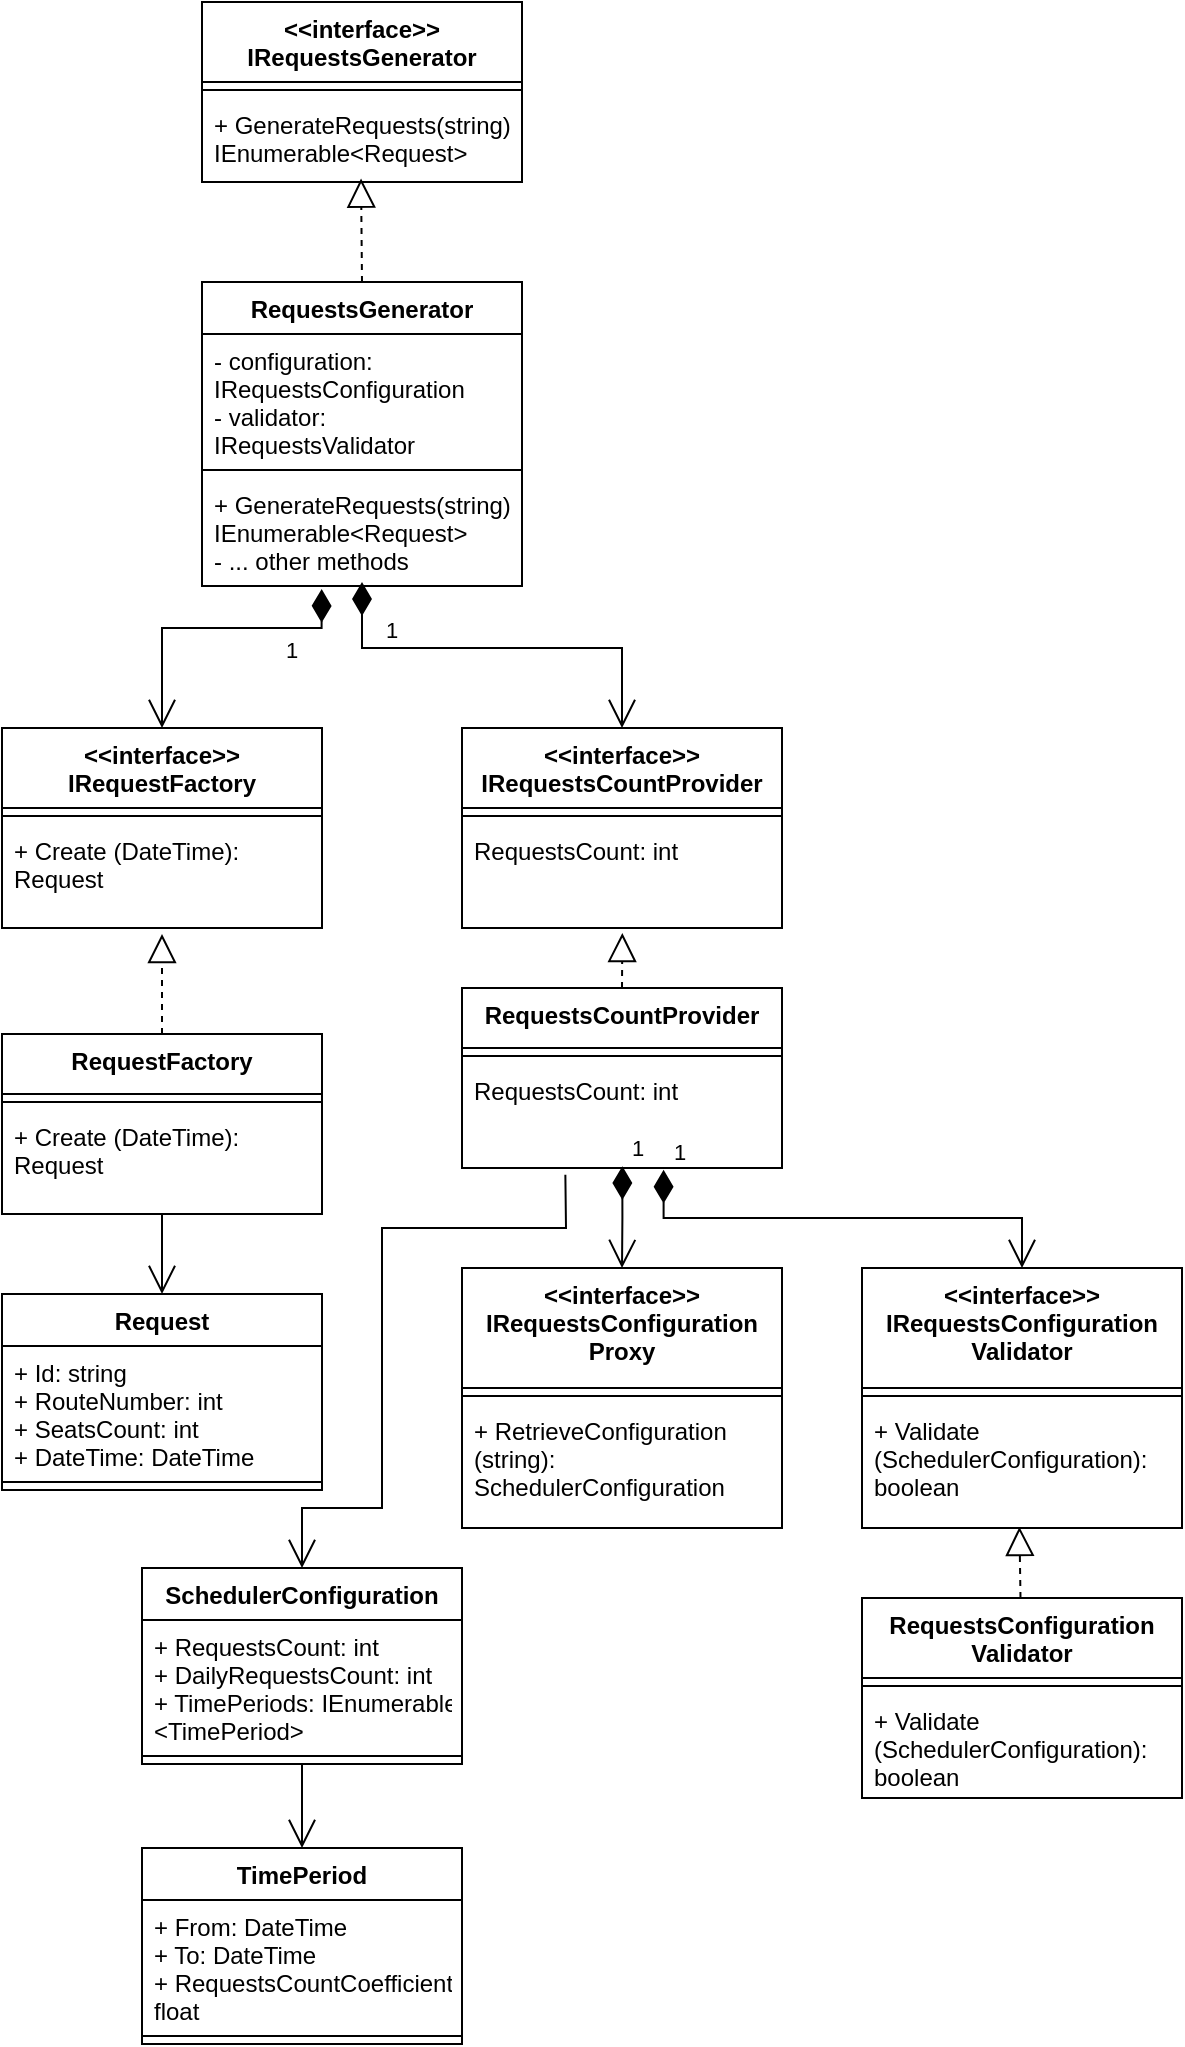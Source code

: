 <mxfile version="20.2.3" type="device"><diagram id="C5RBs43oDa-KdzZeNtuy" name="Page-1"><mxGraphModel dx="2400" dy="995" grid="1" gridSize="10" guides="1" tooltips="1" connect="1" arrows="1" fold="1" page="1" pageScale="1" pageWidth="1169" pageHeight="1654" math="0" shadow="0"><root><mxCell id="WIyWlLk6GJQsqaUBKTNV-0"/><mxCell id="WIyWlLk6GJQsqaUBKTNV-1" parent="WIyWlLk6GJQsqaUBKTNV-0"/><mxCell id="yllveHg9sZ3M6ZhNVliK-0" value="&lt;&lt;interface&gt;&gt;&#10;IRequestsGenerator" style="swimlane;fontStyle=1;align=center;verticalAlign=top;childLayout=stackLayout;horizontal=1;startSize=40;horizontalStack=0;resizeParent=1;resizeParentMax=0;resizeLast=0;collapsible=1;marginBottom=0;" parent="WIyWlLk6GJQsqaUBKTNV-1" vertex="1"><mxGeometry x="890" y="827" width="160" height="90" as="geometry"/></mxCell><mxCell id="yllveHg9sZ3M6ZhNVliK-2" value="" style="line;strokeWidth=1;fillColor=none;align=left;verticalAlign=middle;spacingTop=-1;spacingLeft=3;spacingRight=3;rotatable=0;labelPosition=right;points=[];portConstraint=eastwest;" parent="yllveHg9sZ3M6ZhNVliK-0" vertex="1"><mxGeometry y="40" width="160" height="8" as="geometry"/></mxCell><mxCell id="yllveHg9sZ3M6ZhNVliK-3" value="+ GenerateRequests(string): &#10;IEnumerable&lt;Request&gt;" style="text;strokeColor=none;fillColor=none;align=left;verticalAlign=top;spacingLeft=4;spacingRight=4;overflow=hidden;rotatable=0;points=[[0,0.5],[1,0.5]];portConstraint=eastwest;" parent="yllveHg9sZ3M6ZhNVliK-0" vertex="1"><mxGeometry y="48" width="160" height="42" as="geometry"/></mxCell><mxCell id="yllveHg9sZ3M6ZhNVliK-4" value="RequestsGenerator" style="swimlane;fontStyle=1;align=center;verticalAlign=top;childLayout=stackLayout;horizontal=1;startSize=26;horizontalStack=0;resizeParent=1;resizeParentMax=0;resizeLast=0;collapsible=1;marginBottom=0;" parent="WIyWlLk6GJQsqaUBKTNV-1" vertex="1"><mxGeometry x="890" y="967" width="160" height="152" as="geometry"/></mxCell><mxCell id="yllveHg9sZ3M6ZhNVliK-5" value="- configuration: &#10;IRequestsConfiguration&#10;- validator:&#10;IRequestsValidator" style="text;strokeColor=none;fillColor=none;align=left;verticalAlign=top;spacingLeft=4;spacingRight=4;overflow=hidden;rotatable=0;points=[[0,0.5],[1,0.5]];portConstraint=eastwest;" parent="yllveHg9sZ3M6ZhNVliK-4" vertex="1"><mxGeometry y="26" width="160" height="64" as="geometry"/></mxCell><mxCell id="yllveHg9sZ3M6ZhNVliK-6" value="" style="line;strokeWidth=1;fillColor=none;align=left;verticalAlign=middle;spacingTop=-1;spacingLeft=3;spacingRight=3;rotatable=0;labelPosition=right;points=[];portConstraint=eastwest;" parent="yllveHg9sZ3M6ZhNVliK-4" vertex="1"><mxGeometry y="90" width="160" height="8" as="geometry"/></mxCell><mxCell id="yllveHg9sZ3M6ZhNVliK-7" value="+ GenerateRequests(string):&#10;IEnumerable&lt;Request&gt;&#10;- ... other methods" style="text;strokeColor=none;fillColor=none;align=left;verticalAlign=top;spacingLeft=4;spacingRight=4;overflow=hidden;rotatable=0;points=[[0,0.5],[1,0.5]];portConstraint=eastwest;" parent="yllveHg9sZ3M6ZhNVliK-4" vertex="1"><mxGeometry y="98" width="160" height="54" as="geometry"/></mxCell><mxCell id="yllveHg9sZ3M6ZhNVliK-9" value="" style="endArrow=block;dashed=1;endFill=0;endSize=12;html=1;rounded=0;entryX=0.497;entryY=0.959;entryDx=0;entryDy=0;entryPerimeter=0;exitX=0.5;exitY=0;exitDx=0;exitDy=0;" parent="WIyWlLk6GJQsqaUBKTNV-1" source="yllveHg9sZ3M6ZhNVliK-4" target="yllveHg9sZ3M6ZhNVliK-3" edge="1"><mxGeometry width="160" relative="1" as="geometry"><mxPoint x="1040" y="1117" as="sourcePoint"/><mxPoint x="1200" y="1117" as="targetPoint"/></mxGeometry></mxCell><mxCell id="yllveHg9sZ3M6ZhNVliK-10" value="&lt;&lt;interface&gt;&gt;&#10;IRequestsConfiguration&#10;Proxy" style="swimlane;fontStyle=1;align=center;verticalAlign=top;childLayout=stackLayout;horizontal=1;startSize=60;horizontalStack=0;resizeParent=1;resizeParentMax=0;resizeLast=0;collapsible=1;marginBottom=0;" parent="WIyWlLk6GJQsqaUBKTNV-1" vertex="1"><mxGeometry x="1020" y="1460" width="160" height="130" as="geometry"/></mxCell><mxCell id="yllveHg9sZ3M6ZhNVliK-12" value="" style="line;strokeWidth=1;fillColor=none;align=left;verticalAlign=middle;spacingTop=-1;spacingLeft=3;spacingRight=3;rotatable=0;labelPosition=right;points=[];portConstraint=eastwest;" parent="yllveHg9sZ3M6ZhNVliK-10" vertex="1"><mxGeometry y="60" width="160" height="8" as="geometry"/></mxCell><mxCell id="yllveHg9sZ3M6ZhNVliK-13" value="+ RetrieveConfiguration&#10;(string): &#10;SchedulerConfiguration" style="text;strokeColor=none;fillColor=none;align=left;verticalAlign=top;spacingLeft=4;spacingRight=4;overflow=hidden;rotatable=0;points=[[0,0.5],[1,0.5]];portConstraint=eastwest;" parent="yllveHg9sZ3M6ZhNVliK-10" vertex="1"><mxGeometry y="68" width="160" height="62" as="geometry"/></mxCell><mxCell id="yllveHg9sZ3M6ZhNVliK-14" value="1" style="endArrow=open;html=1;endSize=12;startArrow=diamondThin;startSize=14;startFill=1;edgeStyle=orthogonalEdgeStyle;align=left;verticalAlign=bottom;rounded=0;entryX=0.5;entryY=0;entryDx=0;entryDy=0;" parent="WIyWlLk6GJQsqaUBKTNV-1" target="wgTP1tdwZQEl5T4USErH-13" edge="1"><mxGeometry x="-0.576" relative="1" as="geometry"><mxPoint x="970" y="1117" as="sourcePoint"/><mxPoint x="1200" y="1137" as="targetPoint"/><mxPoint as="offset"/><Array as="points"><mxPoint x="970" y="1150"/><mxPoint x="1100" y="1150"/></Array></mxGeometry></mxCell><mxCell id="yllveHg9sZ3M6ZhNVliK-19" value="Request" style="swimlane;fontStyle=1;align=center;verticalAlign=top;childLayout=stackLayout;horizontal=1;startSize=26;horizontalStack=0;resizeParent=1;resizeParentMax=0;resizeLast=0;collapsible=1;marginBottom=0;" parent="WIyWlLk6GJQsqaUBKTNV-1" vertex="1"><mxGeometry x="790" y="1473" width="160" height="98" as="geometry"/></mxCell><mxCell id="yllveHg9sZ3M6ZhNVliK-20" value="+ Id: string&#10;+ RouteNumber: int&#10;+ SeatsCount: int&#10;+ DateTime: DateTime" style="text;strokeColor=none;fillColor=none;align=left;verticalAlign=top;spacingLeft=4;spacingRight=4;overflow=hidden;rotatable=0;points=[[0,0.5],[1,0.5]];portConstraint=eastwest;" parent="yllveHg9sZ3M6ZhNVliK-19" vertex="1"><mxGeometry y="26" width="160" height="64" as="geometry"/></mxCell><mxCell id="yllveHg9sZ3M6ZhNVliK-21" value="" style="line;strokeWidth=1;fillColor=none;align=left;verticalAlign=middle;spacingTop=-1;spacingLeft=3;spacingRight=3;rotatable=0;labelPosition=right;points=[];portConstraint=eastwest;" parent="yllveHg9sZ3M6ZhNVliK-19" vertex="1"><mxGeometry y="90" width="160" height="8" as="geometry"/></mxCell><mxCell id="yllveHg9sZ3M6ZhNVliK-24" value="SchedulerConfiguration" style="swimlane;fontStyle=1;align=center;verticalAlign=top;childLayout=stackLayout;horizontal=1;startSize=26;horizontalStack=0;resizeParent=1;resizeParentMax=0;resizeLast=0;collapsible=1;marginBottom=0;" parent="WIyWlLk6GJQsqaUBKTNV-1" vertex="1"><mxGeometry x="860" y="1610" width="160" height="98" as="geometry"/></mxCell><mxCell id="yllveHg9sZ3M6ZhNVliK-25" value="+ RequestsCount: int&#10;+ DailyRequestsCount: int&#10;+ TimePeriods: IEnumerable&#10;&lt;TimePeriod&gt;" style="text;strokeColor=none;fillColor=none;align=left;verticalAlign=top;spacingLeft=4;spacingRight=4;overflow=hidden;rotatable=0;points=[[0,0.5],[1,0.5]];portConstraint=eastwest;" parent="yllveHg9sZ3M6ZhNVliK-24" vertex="1"><mxGeometry y="26" width="160" height="64" as="geometry"/></mxCell><mxCell id="yllveHg9sZ3M6ZhNVliK-26" value="" style="line;strokeWidth=1;fillColor=none;align=left;verticalAlign=middle;spacingTop=-1;spacingLeft=3;spacingRight=3;rotatable=0;labelPosition=right;points=[];portConstraint=eastwest;" parent="yllveHg9sZ3M6ZhNVliK-24" vertex="1"><mxGeometry y="90" width="160" height="8" as="geometry"/></mxCell><mxCell id="yllveHg9sZ3M6ZhNVliK-27" value="TimePeriod" style="swimlane;fontStyle=1;align=center;verticalAlign=top;childLayout=stackLayout;horizontal=1;startSize=26;horizontalStack=0;resizeParent=1;resizeParentMax=0;resizeLast=0;collapsible=1;marginBottom=0;" parent="WIyWlLk6GJQsqaUBKTNV-1" vertex="1"><mxGeometry x="860" y="1750" width="160" height="98" as="geometry"/></mxCell><mxCell id="yllveHg9sZ3M6ZhNVliK-28" value="+ From: DateTime&#10;+ To: DateTime&#10;+ RequestsCountCoefficient:&#10;float" style="text;strokeColor=none;fillColor=none;align=left;verticalAlign=top;spacingLeft=4;spacingRight=4;overflow=hidden;rotatable=0;points=[[0,0.5],[1,0.5]];portConstraint=eastwest;" parent="yllveHg9sZ3M6ZhNVliK-27" vertex="1"><mxGeometry y="26" width="160" height="64" as="geometry"/></mxCell><mxCell id="yllveHg9sZ3M6ZhNVliK-29" value="" style="line;strokeWidth=1;fillColor=none;align=left;verticalAlign=middle;spacingTop=-1;spacingLeft=3;spacingRight=3;rotatable=0;labelPosition=right;points=[];portConstraint=eastwest;" parent="yllveHg9sZ3M6ZhNVliK-27" vertex="1"><mxGeometry y="90" width="160" height="8" as="geometry"/></mxCell><mxCell id="yllveHg9sZ3M6ZhNVliK-30" value="" style="endArrow=open;endFill=1;endSize=12;html=1;rounded=0;exitX=0.5;exitY=1;exitDx=0;exitDy=0;entryX=0.5;entryY=0;entryDx=0;entryDy=0;" parent="WIyWlLk6GJQsqaUBKTNV-1" source="yllveHg9sZ3M6ZhNVliK-24" target="yllveHg9sZ3M6ZhNVliK-27" edge="1"><mxGeometry width="160" relative="1" as="geometry"><mxPoint x="810" y="1487" as="sourcePoint"/><mxPoint x="970" y="1487" as="targetPoint"/></mxGeometry></mxCell><mxCell id="yllveHg9sZ3M6ZhNVliK-33" value="&lt;&lt;interface&gt;&gt;&#10;IRequestsConfiguration&#10;Validator" style="swimlane;fontStyle=1;align=center;verticalAlign=top;childLayout=stackLayout;horizontal=1;startSize=60;horizontalStack=0;resizeParent=1;resizeParentMax=0;resizeLast=0;collapsible=1;marginBottom=0;" parent="WIyWlLk6GJQsqaUBKTNV-1" vertex="1"><mxGeometry x="1220" y="1460" width="160" height="130" as="geometry"/></mxCell><mxCell id="yllveHg9sZ3M6ZhNVliK-35" value="" style="line;strokeWidth=1;fillColor=none;align=left;verticalAlign=middle;spacingTop=-1;spacingLeft=3;spacingRight=3;rotatable=0;labelPosition=right;points=[];portConstraint=eastwest;" parent="yllveHg9sZ3M6ZhNVliK-33" vertex="1"><mxGeometry y="60" width="160" height="8" as="geometry"/></mxCell><mxCell id="yllveHg9sZ3M6ZhNVliK-36" value="+ Validate&#10;(SchedulerConfiguration): &#10;boolean" style="text;strokeColor=none;fillColor=none;align=left;verticalAlign=top;spacingLeft=4;spacingRight=4;overflow=hidden;rotatable=0;points=[[0,0.5],[1,0.5]];portConstraint=eastwest;" parent="yllveHg9sZ3M6ZhNVliK-33" vertex="1"><mxGeometry y="68" width="160" height="62" as="geometry"/></mxCell><mxCell id="yllveHg9sZ3M6ZhNVliK-37" value="RequestsConfiguration&#10;Validator" style="swimlane;fontStyle=1;align=center;verticalAlign=top;childLayout=stackLayout;horizontal=1;startSize=40;horizontalStack=0;resizeParent=1;resizeParentMax=0;resizeLast=0;collapsible=1;marginBottom=0;" parent="WIyWlLk6GJQsqaUBKTNV-1" vertex="1"><mxGeometry x="1220" y="1625" width="160" height="100" as="geometry"/></mxCell><mxCell id="yllveHg9sZ3M6ZhNVliK-39" value="" style="line;strokeWidth=1;fillColor=none;align=left;verticalAlign=middle;spacingTop=-1;spacingLeft=3;spacingRight=3;rotatable=0;labelPosition=right;points=[];portConstraint=eastwest;" parent="yllveHg9sZ3M6ZhNVliK-37" vertex="1"><mxGeometry y="40" width="160" height="8" as="geometry"/></mxCell><mxCell id="yllveHg9sZ3M6ZhNVliK-40" value="+ Validate&#10;(SchedulerConfiguration):&#10;boolean" style="text;strokeColor=none;fillColor=none;align=left;verticalAlign=top;spacingLeft=4;spacingRight=4;overflow=hidden;rotatable=0;points=[[0,0.5],[1,0.5]];portConstraint=eastwest;" parent="yllveHg9sZ3M6ZhNVliK-37" vertex="1"><mxGeometry y="48" width="160" height="52" as="geometry"/></mxCell><mxCell id="yllveHg9sZ3M6ZhNVliK-41" value="" style="endArrow=block;dashed=1;endFill=0;endSize=12;html=1;rounded=0;entryX=0.492;entryY=0.991;entryDx=0;entryDy=0;entryPerimeter=0;" parent="WIyWlLk6GJQsqaUBKTNV-1" source="yllveHg9sZ3M6ZhNVliK-37" target="yllveHg9sZ3M6ZhNVliK-36" edge="1"><mxGeometry width="160" relative="1" as="geometry"><mxPoint x="1090" y="1320" as="sourcePoint"/><mxPoint x="1089.52" y="1264.934" as="targetPoint"/></mxGeometry></mxCell><mxCell id="wgTP1tdwZQEl5T4USErH-0" value="&lt;&lt;interface&gt;&gt;&#10;IRequestFactory" style="swimlane;fontStyle=1;align=center;verticalAlign=top;childLayout=stackLayout;horizontal=1;startSize=40;horizontalStack=0;resizeParent=1;resizeParentMax=0;resizeLast=0;collapsible=1;marginBottom=0;" vertex="1" parent="WIyWlLk6GJQsqaUBKTNV-1"><mxGeometry x="790" y="1190" width="160" height="100" as="geometry"/></mxCell><mxCell id="wgTP1tdwZQEl5T4USErH-1" value="" style="line;strokeWidth=1;fillColor=none;align=left;verticalAlign=middle;spacingTop=-1;spacingLeft=3;spacingRight=3;rotatable=0;labelPosition=right;points=[];portConstraint=eastwest;" vertex="1" parent="wgTP1tdwZQEl5T4USErH-0"><mxGeometry y="40" width="160" height="8" as="geometry"/></mxCell><mxCell id="wgTP1tdwZQEl5T4USErH-2" value="+ Create (DateTime): &#10;Request" style="text;strokeColor=none;fillColor=none;align=left;verticalAlign=top;spacingLeft=4;spacingRight=4;overflow=hidden;rotatable=0;points=[[0,0.5],[1,0.5]];portConstraint=eastwest;" vertex="1" parent="wgTP1tdwZQEl5T4USErH-0"><mxGeometry y="48" width="160" height="52" as="geometry"/></mxCell><mxCell id="wgTP1tdwZQEl5T4USErH-4" value="1" style="endArrow=open;html=1;endSize=12;startArrow=diamondThin;startSize=14;startFill=1;edgeStyle=orthogonalEdgeStyle;align=left;verticalAlign=bottom;rounded=0;entryX=0.5;entryY=0;entryDx=0;entryDy=0;exitX=0.374;exitY=1.027;exitDx=0;exitDy=0;exitPerimeter=0;" edge="1" parent="WIyWlLk6GJQsqaUBKTNV-1" source="yllveHg9sZ3M6ZhNVliK-7" target="wgTP1tdwZQEl5T4USErH-0"><mxGeometry x="-0.473" y="20" relative="1" as="geometry"><mxPoint x="980" y="1150" as="sourcePoint"/><mxPoint x="980" y="1227" as="targetPoint"/><mxPoint as="offset"/><Array as="points"><mxPoint x="950" y="1140"/><mxPoint x="870" y="1140"/></Array></mxGeometry></mxCell><mxCell id="wgTP1tdwZQEl5T4USErH-8" value="RequestFactory" style="swimlane;fontStyle=1;align=center;verticalAlign=top;childLayout=stackLayout;horizontal=1;startSize=30;horizontalStack=0;resizeParent=1;resizeParentMax=0;resizeLast=0;collapsible=1;marginBottom=0;" vertex="1" parent="WIyWlLk6GJQsqaUBKTNV-1"><mxGeometry x="790" y="1343" width="160" height="90" as="geometry"/></mxCell><mxCell id="wgTP1tdwZQEl5T4USErH-9" value="" style="line;strokeWidth=1;fillColor=none;align=left;verticalAlign=middle;spacingTop=-1;spacingLeft=3;spacingRight=3;rotatable=0;labelPosition=right;points=[];portConstraint=eastwest;" vertex="1" parent="wgTP1tdwZQEl5T4USErH-8"><mxGeometry y="30" width="160" height="8" as="geometry"/></mxCell><mxCell id="wgTP1tdwZQEl5T4USErH-10" value="+ Create (DateTime):&#10;Request" style="text;strokeColor=none;fillColor=none;align=left;verticalAlign=top;spacingLeft=4;spacingRight=4;overflow=hidden;rotatable=0;points=[[0,0.5],[1,0.5]];portConstraint=eastwest;" vertex="1" parent="wgTP1tdwZQEl5T4USErH-8"><mxGeometry y="38" width="160" height="52" as="geometry"/></mxCell><mxCell id="wgTP1tdwZQEl5T4USErH-11" value="" style="endArrow=block;dashed=1;endFill=0;endSize=12;html=1;rounded=0;exitX=0.5;exitY=0;exitDx=0;exitDy=0;" edge="1" parent="WIyWlLk6GJQsqaUBKTNV-1" source="wgTP1tdwZQEl5T4USErH-8"><mxGeometry width="160" relative="1" as="geometry"><mxPoint x="1559.252" y="1365" as="sourcePoint"/><mxPoint x="870" y="1293" as="targetPoint"/></mxGeometry></mxCell><mxCell id="wgTP1tdwZQEl5T4USErH-12" value="" style="endArrow=open;endFill=1;endSize=12;html=1;rounded=0;entryX=0.5;entryY=0;entryDx=0;entryDy=0;" edge="1" parent="WIyWlLk6GJQsqaUBKTNV-1" target="yllveHg9sZ3M6ZhNVliK-19"><mxGeometry width="160" relative="1" as="geometry"><mxPoint x="870" y="1433" as="sourcePoint"/><mxPoint x="1660" y="1353" as="targetPoint"/></mxGeometry></mxCell><mxCell id="wgTP1tdwZQEl5T4USErH-13" value="&lt;&lt;interface&gt;&gt;&#10;IRequestsCountProvider" style="swimlane;fontStyle=1;align=center;verticalAlign=top;childLayout=stackLayout;horizontal=1;startSize=40;horizontalStack=0;resizeParent=1;resizeParentMax=0;resizeLast=0;collapsible=1;marginBottom=0;" vertex="1" parent="WIyWlLk6GJQsqaUBKTNV-1"><mxGeometry x="1020" y="1190" width="160" height="100" as="geometry"/></mxCell><mxCell id="wgTP1tdwZQEl5T4USErH-14" value="" style="line;strokeWidth=1;fillColor=none;align=left;verticalAlign=middle;spacingTop=-1;spacingLeft=3;spacingRight=3;rotatable=0;labelPosition=right;points=[];portConstraint=eastwest;" vertex="1" parent="wgTP1tdwZQEl5T4USErH-13"><mxGeometry y="40" width="160" height="8" as="geometry"/></mxCell><mxCell id="wgTP1tdwZQEl5T4USErH-15" value="RequestsCount: int" style="text;strokeColor=none;fillColor=none;align=left;verticalAlign=top;spacingLeft=4;spacingRight=4;overflow=hidden;rotatable=0;points=[[0,0.5],[1,0.5]];portConstraint=eastwest;" vertex="1" parent="wgTP1tdwZQEl5T4USErH-13"><mxGeometry y="48" width="160" height="52" as="geometry"/></mxCell><mxCell id="wgTP1tdwZQEl5T4USErH-16" value="RequestsCountProvider" style="swimlane;fontStyle=1;align=center;verticalAlign=top;childLayout=stackLayout;horizontal=1;startSize=30;horizontalStack=0;resizeParent=1;resizeParentMax=0;resizeLast=0;collapsible=1;marginBottom=0;" vertex="1" parent="WIyWlLk6GJQsqaUBKTNV-1"><mxGeometry x="1020" y="1320" width="160" height="90" as="geometry"/></mxCell><mxCell id="wgTP1tdwZQEl5T4USErH-17" value="" style="line;strokeWidth=1;fillColor=none;align=left;verticalAlign=middle;spacingTop=-1;spacingLeft=3;spacingRight=3;rotatable=0;labelPosition=right;points=[];portConstraint=eastwest;" vertex="1" parent="wgTP1tdwZQEl5T4USErH-16"><mxGeometry y="30" width="160" height="8" as="geometry"/></mxCell><mxCell id="wgTP1tdwZQEl5T4USErH-18" value="RequestsCount: int" style="text;strokeColor=none;fillColor=none;align=left;verticalAlign=top;spacingLeft=4;spacingRight=4;overflow=hidden;rotatable=0;points=[[0,0.5],[1,0.5]];portConstraint=eastwest;" vertex="1" parent="wgTP1tdwZQEl5T4USErH-16"><mxGeometry y="38" width="160" height="52" as="geometry"/></mxCell><mxCell id="wgTP1tdwZQEl5T4USErH-19" value="" style="endArrow=block;dashed=1;endFill=0;endSize=12;html=1;rounded=0;entryX=0.501;entryY=1.048;entryDx=0;entryDy=0;entryPerimeter=0;exitX=0.5;exitY=0;exitDx=0;exitDy=0;" edge="1" parent="WIyWlLk6GJQsqaUBKTNV-1" source="wgTP1tdwZQEl5T4USErH-16" target="wgTP1tdwZQEl5T4USErH-15"><mxGeometry width="160" relative="1" as="geometry"><mxPoint x="1459.252" y="1352" as="sourcePoint"/><mxPoint x="1458.72" y="1316.442" as="targetPoint"/></mxGeometry></mxCell><mxCell id="wgTP1tdwZQEl5T4USErH-20" value="1" style="endArrow=open;html=1;endSize=12;startArrow=diamondThin;startSize=14;startFill=1;edgeStyle=orthogonalEdgeStyle;align=left;verticalAlign=bottom;rounded=0;entryX=0.5;entryY=0;entryDx=0;entryDy=0;exitX=0.501;exitY=0.982;exitDx=0;exitDy=0;exitPerimeter=0;" edge="1" parent="WIyWlLk6GJQsqaUBKTNV-1" source="wgTP1tdwZQEl5T4USErH-18" target="yllveHg9sZ3M6ZhNVliK-10"><mxGeometry x="-1" y="3" relative="1" as="geometry"><mxPoint x="1100" y="1420" as="sourcePoint"/><mxPoint x="1560" y="1460" as="targetPoint"/></mxGeometry></mxCell><mxCell id="wgTP1tdwZQEl5T4USErH-21" value="" style="endArrow=open;endFill=1;endSize=12;html=1;rounded=0;entryX=0.5;entryY=0;entryDx=0;entryDy=0;exitX=0.323;exitY=1.064;exitDx=0;exitDy=0;exitPerimeter=0;" edge="1" parent="WIyWlLk6GJQsqaUBKTNV-1" source="wgTP1tdwZQEl5T4USErH-18" target="yllveHg9sZ3M6ZhNVliK-24"><mxGeometry width="160" relative="1" as="geometry"><mxPoint x="1080" y="1430" as="sourcePoint"/><mxPoint x="1560" y="1390" as="targetPoint"/><Array as="points"><mxPoint x="1072" y="1440"/><mxPoint x="980" y="1440"/><mxPoint x="980" y="1580"/><mxPoint x="940" y="1580"/></Array></mxGeometry></mxCell><mxCell id="wgTP1tdwZQEl5T4USErH-24" value="1" style="endArrow=open;html=1;endSize=12;startArrow=diamondThin;startSize=14;startFill=1;edgeStyle=orthogonalEdgeStyle;align=left;verticalAlign=bottom;rounded=0;exitX=0.63;exitY=1.016;exitDx=0;exitDy=0;exitPerimeter=0;entryX=0.5;entryY=0;entryDx=0;entryDy=0;" edge="1" parent="WIyWlLk6GJQsqaUBKTNV-1" source="wgTP1tdwZQEl5T4USErH-18" target="yllveHg9sZ3M6ZhNVliK-33"><mxGeometry x="-1" y="3" relative="1" as="geometry"><mxPoint x="1160" y="1470" as="sourcePoint"/><mxPoint x="1320" y="1470" as="targetPoint"/></mxGeometry></mxCell></root></mxGraphModel></diagram></mxfile>